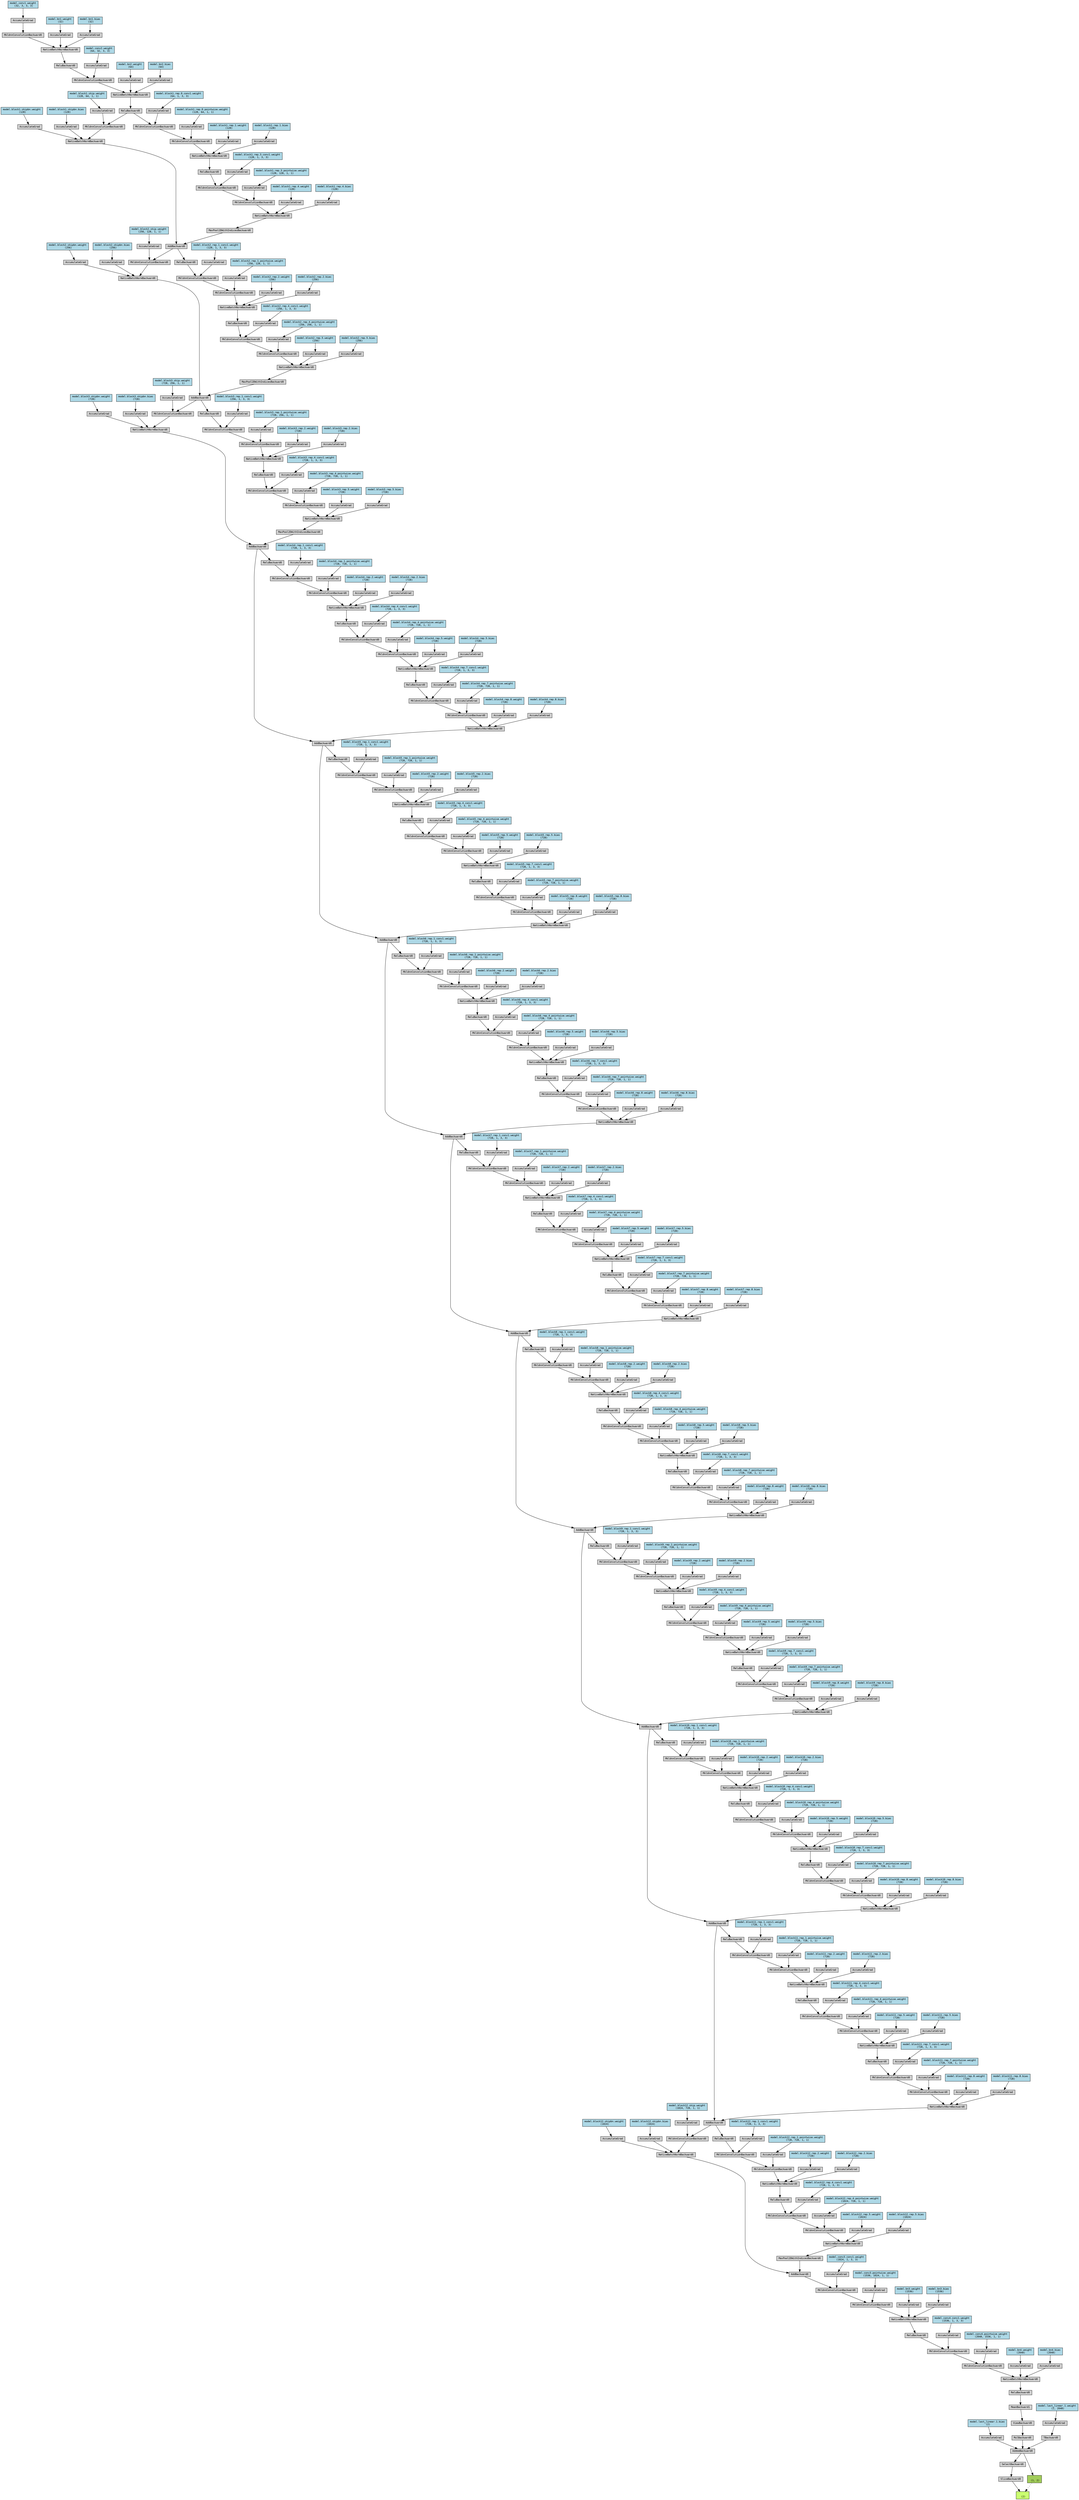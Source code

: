 digraph {
	graph [size="147.6,147.6"]
	node [align=left fontname=monospace fontsize=10 height=0.2 ranksep=0.1 shape=box style=filled]
	139707090206616 [label="
 (2)" fillcolor=darkolivegreen1]
	139707039232744 [label=SliceBackward0]
	139707039232464 -> 139707039232744
	139707039232464 [label=SelectBackward0]
	139707039232856 -> 139707039232464
	139707039232856 [label=AddmmBackward0]
	139707039232688 -> 139707039232856
	139707090301320 [label="model.last_linear.1.bias
 (2)" fillcolor=lightblue]
	139707090301320 -> 139707039232688
	139707039232688 [label=AccumulateGrad]
	139707039232912 -> 139707039232856
	139707039232912 [label=MulBackward0]
	139707039233080 -> 139707039232912
	139707039233080 [label=ViewBackward0]
	139707039233192 -> 139707039233080
	139707039233192 [label=MeanBackward1]
	139707039233304 -> 139707039233192
	139707039233304 [label=ReluBackward0]
	139707039233416 -> 139707039233304
	139707039233416 [label=NativeBatchNormBackward0]
	139707039233528 -> 139707039233416
	139707039233528 [label=MkldnnConvolutionBackward0]
	139707039233752 -> 139707039233528
	139707039233752 [label=MkldnnConvolutionBackward0]
	139707039233920 -> 139707039233752
	139707039233920 [label=ReluBackward0]
	139707039234088 -> 139707039233920
	139707039234088 [label=NativeBatchNormBackward0]
	139707039234200 -> 139707039234088
	139707039234200 [label=MkldnnConvolutionBackward0]
	139707039234424 -> 139707039234200
	139707039234424 [label=MkldnnConvolutionBackward0]
	139707039234592 -> 139707039234424
	139707039234592 [label=AddBackward0]
	139707039234760 -> 139707039234592
	139707039234760 [label=MaxPool2DWithIndicesBackward0]
	139707039234928 -> 139707039234760
	139707039234928 [label=NativeBatchNormBackward0]
	139707039235040 -> 139707039234928
	139707039235040 [label=MkldnnConvolutionBackward0]
	139707039235264 -> 139707039235040
	139707039235264 [label=MkldnnConvolutionBackward0]
	139707039235432 -> 139707039235264
	139707039235432 [label=ReluBackward0]
	139707039235600 -> 139707039235432
	139707039235600 [label=NativeBatchNormBackward0]
	139707039235712 -> 139707039235600
	139707039235712 [label=MkldnnConvolutionBackward0]
	139707039235936 -> 139707039235712
	139707039235936 [label=MkldnnConvolutionBackward0]
	139707039313992 -> 139707039235936
	139707039313992 [label=ReluBackward0]
	139707039314160 -> 139707039313992
	139707039314160 [label=AddBackward0]
	139707039314272 -> 139707039314160
	139707039314272 [label=NativeBatchNormBackward0]
	139707039314440 -> 139707039314272
	139707039314440 [label=MkldnnConvolutionBackward0]
	139707039314664 -> 139707039314440
	139707039314664 [label=MkldnnConvolutionBackward0]
	139707039314832 -> 139707039314664
	139707039314832 [label=ReluBackward0]
	139707039315000 -> 139707039314832
	139707039315000 [label=NativeBatchNormBackward0]
	139707039315168 -> 139707039315000
	139707039315168 [label=MkldnnConvolutionBackward0]
	139707039315392 -> 139707039315168
	139707039315392 [label=MkldnnConvolutionBackward0]
	139707039315560 -> 139707039315392
	139707039315560 [label=ReluBackward0]
	139707039315728 -> 139707039315560
	139707039315728 [label=NativeBatchNormBackward0]
	139707039315896 -> 139707039315728
	139707039315896 [label=MkldnnConvolutionBackward0]
	139707039316120 -> 139707039315896
	139707039316120 [label=MkldnnConvolutionBackward0]
	139707039316288 -> 139707039316120
	139707039316288 [label=ReluBackward0]
	139707039314328 -> 139707039316288
	139707039314328 [label=AddBackward0]
	139707039316568 -> 139707039314328
	139707039316568 [label=NativeBatchNormBackward0]
	139707039316736 -> 139707039316568
	139707039316736 [label=MkldnnConvolutionBackward0]
	139707039316960 -> 139707039316736
	139707039316960 [label=MkldnnConvolutionBackward0]
	139707039317128 -> 139707039316960
	139707039317128 [label=ReluBackward0]
	139707039317296 -> 139707039317128
	139707039317296 [label=NativeBatchNormBackward0]
	139707039317464 -> 139707039317296
	139707039317464 [label=MkldnnConvolutionBackward0]
	139707039317688 -> 139707039317464
	139707039317688 [label=MkldnnConvolutionBackward0]
	139707039317856 -> 139707039317688
	139707039317856 [label=ReluBackward0]
	139707039326280 -> 139707039317856
	139707039326280 [label=NativeBatchNormBackward0]
	139707039326448 -> 139707039326280
	139707039326448 [label=MkldnnConvolutionBackward0]
	139707039326672 -> 139707039326448
	139707039326672 [label=MkldnnConvolutionBackward0]
	139707039326840 -> 139707039326672
	139707039326840 [label=ReluBackward0]
	139707039316624 -> 139707039326840
	139707039316624 [label=AddBackward0]
	139707039327120 -> 139707039316624
	139707039327120 [label=NativeBatchNormBackward0]
	139707039327288 -> 139707039327120
	139707039327288 [label=MkldnnConvolutionBackward0]
	139707039327512 -> 139707039327288
	139707039327512 [label=MkldnnConvolutionBackward0]
	139707039327680 -> 139707039327512
	139707039327680 [label=ReluBackward0]
	139707039327848 -> 139707039327680
	139707039327848 [label=NativeBatchNormBackward0]
	139707039328016 -> 139707039327848
	139707039328016 [label=MkldnnConvolutionBackward0]
	139707039328240 -> 139707039328016
	139707039328240 [label=MkldnnConvolutionBackward0]
	139707039328408 -> 139707039328240
	139707039328408 [label=ReluBackward0]
	139707039328576 -> 139707039328408
	139707039328576 [label=NativeBatchNormBackward0]
	139707039328744 -> 139707039328576
	139707039328744 [label=MkldnnConvolutionBackward0]
	139707039328968 -> 139707039328744
	139707039328968 [label=MkldnnConvolutionBackward0]
	139707039329136 -> 139707039328968
	139707039329136 [label=ReluBackward0]
	139707039327176 -> 139707039329136
	139707039327176 [label=AddBackward0]
	139707039329416 -> 139707039327176
	139707039329416 [label=NativeBatchNormBackward0]
	139707039329584 -> 139707039329416
	139707039329584 [label=MkldnnConvolutionBackward0]
	139707039329808 -> 139707039329584
	139707039329808 [label=MkldnnConvolutionBackward0]
	139707039329976 -> 139707039329808
	139707039329976 [label=ReluBackward0]
	139707039330144 -> 139707039329976
	139707039330144 [label=NativeBatchNormBackward0]
	139707039330376 -> 139707039330144
	139707039330376 [label=MkldnnConvolutionBackward0]
	139707039330600 -> 139707039330376
	139707039330600 [label=MkldnnConvolutionBackward0]
	139707039330768 -> 139707039330600
	139707039330768 [label=ReluBackward0]
	139707039330936 -> 139707039330768
	139707039330936 [label=NativeBatchNormBackward0]
	139707039331104 -> 139707039330936
	139707039331104 [label=MkldnnConvolutionBackward0]
	139707039331328 -> 139707039331104
	139707039331328 [label=MkldnnConvolutionBackward0]
	139707039331496 -> 139707039331328
	139707039331496 [label=ReluBackward0]
	139707039329472 -> 139707039331496
	139707039329472 [label=AddBackward0]
	139707039331776 -> 139707039329472
	139707039331776 [label=NativeBatchNormBackward0]
	139707039331944 -> 139707039331776
	139707039331944 [label=MkldnnConvolutionBackward0]
	139707039332168 -> 139707039331944
	139707039332168 [label=MkldnnConvolutionBackward0]
	139707039332336 -> 139707039332168
	139707039332336 [label=ReluBackward0]
	139707039332504 -> 139707039332336
	139707039332504 [label=NativeBatchNormBackward0]
	139707039332672 -> 139707039332504
	139707039332672 [label=MkldnnConvolutionBackward0]
	139707039332896 -> 139707039332672
	139707039332896 [label=MkldnnConvolutionBackward0]
	139707039333064 -> 139707039332896
	139707039333064 [label=ReluBackward0]
	139707039333232 -> 139707039333064
	139707039333232 [label=NativeBatchNormBackward0]
	139707039333400 -> 139707039333232
	139707039333400 [label=MkldnnConvolutionBackward0]
	139707039333624 -> 139707039333400
	139707039333624 [label=MkldnnConvolutionBackward0]
	139707039333792 -> 139707039333624
	139707039333792 [label=ReluBackward0]
	139707039331832 -> 139707039333792
	139707039331832 [label=AddBackward0]
	139707039334072 -> 139707039331832
	139707039334072 [label=NativeBatchNormBackward0]
	139707039334240 -> 139707039334072
	139707039334240 [label=MkldnnConvolutionBackward0]
	139707039350912 -> 139707039334240
	139707039350912 [label=MkldnnConvolutionBackward0]
	139707039351080 -> 139707039350912
	139707039351080 [label=ReluBackward0]
	139707039351248 -> 139707039351080
	139707039351248 [label=NativeBatchNormBackward0]
	139707039351416 -> 139707039351248
	139707039351416 [label=MkldnnConvolutionBackward0]
	139707039351640 -> 139707039351416
	139707039351640 [label=MkldnnConvolutionBackward0]
	139707039351808 -> 139707039351640
	139707039351808 [label=ReluBackward0]
	139707039351976 -> 139707039351808
	139707039351976 [label=NativeBatchNormBackward0]
	139707039352144 -> 139707039351976
	139707039352144 [label=MkldnnConvolutionBackward0]
	139707039352368 -> 139707039352144
	139707039352368 [label=MkldnnConvolutionBackward0]
	139707039352536 -> 139707039352368
	139707039352536 [label=ReluBackward0]
	139707039334128 -> 139707039352536
	139707039334128 [label=AddBackward0]
	139707039352816 -> 139707039334128
	139707039352816 [label=NativeBatchNormBackward0]
	139707039352984 -> 139707039352816
	139707039352984 [label=MkldnnConvolutionBackward0]
	139707039353208 -> 139707039352984
	139707039353208 [label=MkldnnConvolutionBackward0]
	139707039353376 -> 139707039353208
	139707039353376 [label=ReluBackward0]
	139707039353544 -> 139707039353376
	139707039353544 [label=NativeBatchNormBackward0]
	139707039353712 -> 139707039353544
	139707039353712 [label=MkldnnConvolutionBackward0]
	139707039353936 -> 139707039353712
	139707039353936 [label=MkldnnConvolutionBackward0]
	139707039354104 -> 139707039353936
	139707039354104 [label=ReluBackward0]
	139707039354272 -> 139707039354104
	139707039354272 [label=NativeBatchNormBackward0]
	139707039354440 -> 139707039354272
	139707039354440 [label=MkldnnConvolutionBackward0]
	139707039354664 -> 139707039354440
	139707039354664 [label=MkldnnConvolutionBackward0]
	139707039354832 -> 139707039354664
	139707039354832 [label=ReluBackward0]
	139707039352872 -> 139707039354832
	139707039352872 [label=AddBackward0]
	139707039363368 -> 139707039352872
	139707039363368 [label=NativeBatchNormBackward0]
	139707039363536 -> 139707039363368
	139707039363536 [label=MkldnnConvolutionBackward0]
	139707039363760 -> 139707039363536
	139707039363760 [label=MkldnnConvolutionBackward0]
	139707039363928 -> 139707039363760
	139707039363928 [label=ReluBackward0]
	139707039364096 -> 139707039363928
	139707039364096 [label=NativeBatchNormBackward0]
	139707039364264 -> 139707039364096
	139707039364264 [label=MkldnnConvolutionBackward0]
	139707039364488 -> 139707039364264
	139707039364488 [label=MkldnnConvolutionBackward0]
	139707039364656 -> 139707039364488
	139707039364656 [label=ReluBackward0]
	139707039364824 -> 139707039364656
	139707039364824 [label=NativeBatchNormBackward0]
	139707039364992 -> 139707039364824
	139707039364992 [label=MkldnnConvolutionBackward0]
	139707039365216 -> 139707039364992
	139707039365216 [label=MkldnnConvolutionBackward0]
	139707039365384 -> 139707039365216
	139707039365384 [label=ReluBackward0]
	139707039363424 -> 139707039365384
	139707039363424 [label=AddBackward0]
	139707039365664 -> 139707039363424
	139707039365664 [label=MaxPool2DWithIndicesBackward0]
	139707039365832 -> 139707039365664
	139707039365832 [label=NativeBatchNormBackward0]
	139707039366000 -> 139707039365832
	139707039366000 [label=MkldnnConvolutionBackward0]
	139707039366224 -> 139707039366000
	139707039366224 [label=MkldnnConvolutionBackward0]
	139707039366392 -> 139707039366224
	139707039366392 [label=ReluBackward0]
	139707039366560 -> 139707039366392
	139707039366560 [label=NativeBatchNormBackward0]
	139707039366728 -> 139707039366560
	139707039366728 [label=MkldnnConvolutionBackward0]
	139707039366952 -> 139707039366728
	139707039366952 [label=MkldnnConvolutionBackward0]
	139707039367120 -> 139707039366952
	139707039367120 [label=ReluBackward0]
	139707039375544 -> 139707039367120
	139707039375544 [label=AddBackward0]
	139707039375712 -> 139707039375544
	139707039375712 [label=MaxPool2DWithIndicesBackward0]
	139707039375880 -> 139707039375712
	139707039375880 [label=NativeBatchNormBackward0]
	139707039376048 -> 139707039375880
	139707039376048 [label=MkldnnConvolutionBackward0]
	139707039376272 -> 139707039376048
	139707039376272 [label=MkldnnConvolutionBackward0]
	139707039376440 -> 139707039376272
	139707039376440 [label=ReluBackward0]
	139707039376608 -> 139707039376440
	139707039376608 [label=NativeBatchNormBackward0]
	139707039376776 -> 139707039376608
	139707039376776 [label=MkldnnConvolutionBackward0]
	139707039377000 -> 139707039376776
	139707039377000 [label=MkldnnConvolutionBackward0]
	139707039377168 -> 139707039377000
	139707039377168 [label=ReluBackward0]
	139707039377336 -> 139707039377168
	139707039377336 [label=AddBackward0]
	139707039377504 -> 139707039377336
	139707039377504 [label=MaxPool2DWithIndicesBackward0]
	139707039377672 -> 139707039377504
	139707039377672 [label=NativeBatchNormBackward0]
	139707039377840 -> 139707039377672
	139707039377840 [label=MkldnnConvolutionBackward0]
	139707039378064 -> 139707039377840
	139707039378064 [label=MkldnnConvolutionBackward0]
	139707039378232 -> 139707039378064
	139707039378232 [label=ReluBackward0]
	139707039378400 -> 139707039378232
	139707039378400 [label=NativeBatchNormBackward0]
	139707039378568 -> 139707039378400
	139707039378568 [label=MkldnnConvolutionBackward0]
	139707039378792 -> 139707039378568
	139707039378792 [label=MkldnnConvolutionBackward0]
	139707039378960 -> 139707039378792
	139707039378960 [label=ReluBackward0]
	139707039379128 -> 139707039378960
	139707039379128 [label=NativeBatchNormBackward0]
	139707039379296 -> 139707039379128
	139707039379296 [label=MkldnnConvolutionBackward0]
	139707039383680 -> 139707039379296
	139707039383680 [label=ReluBackward0]
	139707039383848 -> 139707039383680
	139707039383848 [label=NativeBatchNormBackward0]
	139707039384016 -> 139707039383848
	139707039384016 [label=MkldnnConvolutionBackward0]
	139707039384240 -> 139707039384016
	139707198251160 [label="model.conv1.weight
 (32, 3, 3, 3)" fillcolor=lightblue]
	139707198251160 -> 139707039384240
	139707039384240 [label=AccumulateGrad]
	139707039384072 -> 139707039383848
	139707198251240 [label="model.bn1.weight
 (32)" fillcolor=lightblue]
	139707198251240 -> 139707039384072
	139707039384072 [label=AccumulateGrad]
	139707039384128 -> 139707039383848
	139707198251320 [label="model.bn1.bias
 (32)" fillcolor=lightblue]
	139707198251320 -> 139707039384128
	139707039384128 [label=AccumulateGrad]
	139707039383736 -> 139707039379296
	139707198251720 [label="model.conv2.weight
 (64, 32, 3, 3)" fillcolor=lightblue]
	139707198251720 -> 139707039383736
	139707039383736 [label=AccumulateGrad]
	139707039379352 -> 139707039379128
	139707198251800 [label="model.bn2.weight
 (64)" fillcolor=lightblue]
	139707198251800 -> 139707039379352
	139707039379352 [label=AccumulateGrad]
	139707039379408 -> 139707039379128
	139707198251880 [label="model.bn2.bias
 (64)" fillcolor=lightblue]
	139707198251880 -> 139707039379408
	139707039379408 [label=AccumulateGrad]
	139707039379016 -> 139707039378792
	139707198253080 [label="model.block1.rep.0.conv1.weight
 (64, 1, 3, 3)" fillcolor=lightblue]
	139707198253080 -> 139707039379016
	139707039379016 [label=AccumulateGrad]
	139707039378848 -> 139707039378568
	139707198253240 [label="model.block1.rep.0.pointwise.weight
 (128, 64, 1, 1)" fillcolor=lightblue]
	139707198253240 -> 139707039378848
	139707039378848 [label=AccumulateGrad]
	139707039378624 -> 139707039378400
	139707198253320 [label="model.block1.rep.1.weight
 (128)" fillcolor=lightblue]
	139707198253320 -> 139707039378624
	139707039378624 [label=AccumulateGrad]
	139707039378680 -> 139707039378400
	139707198253400 [label="model.block1.rep.1.bias
 (128)" fillcolor=lightblue]
	139707198253400 -> 139707039378680
	139707039378680 [label=AccumulateGrad]
	139707039378288 -> 139707039378064
	139707198253800 [label="model.block1.rep.3.conv1.weight
 (128, 1, 3, 3)" fillcolor=lightblue]
	139707198253800 -> 139707039378288
	139707039378288 [label=AccumulateGrad]
	139707039378120 -> 139707039377840
	139707198253960 [label="model.block1.rep.3.pointwise.weight
 (128, 128, 1, 1)" fillcolor=lightblue]
	139707198253960 -> 139707039378120
	139707039378120 [label=AccumulateGrad]
	139707039377896 -> 139707039377672
	139707198254040 [label="model.block1.rep.4.weight
 (128)" fillcolor=lightblue]
	139707198254040 -> 139707039377896
	139707039377896 [label=AccumulateGrad]
	139707039377952 -> 139707039377672
	139707198254120 [label="model.block1.rep.4.bias
 (128)" fillcolor=lightblue]
	139707198254120 -> 139707039377952
	139707039377952 [label=AccumulateGrad]
	139707039377560 -> 139707039377336
	139707039377560 [label=NativeBatchNormBackward0]
	139707039377728 -> 139707039377560
	139707039377728 [label=MkldnnConvolutionBackward0]
	139707039378960 -> 139707039377728
	139707039378456 -> 139707039377728
	139707198252520 [label="model.block1.skip.weight
 (128, 64, 1, 1)" fillcolor=lightblue]
	139707198252520 -> 139707039378456
	139707039378456 [label=AccumulateGrad]
	139707039378008 -> 139707039377560
	139707198252600 [label="model.block1.skipbn.weight
 (128)" fillcolor=lightblue]
	139707198252600 -> 139707039378008
	139707039378008 [label=AccumulateGrad]
	139707039378176 -> 139707039377560
	139707198252680 [label="model.block1.skipbn.bias
 (128)" fillcolor=lightblue]
	139707198252680 -> 139707039378176
	139707039378176 [label=AccumulateGrad]
	139707039377224 -> 139707039377000
	139707198353480 [label="model.block2.rep.1.conv1.weight
 (128, 1, 3, 3)" fillcolor=lightblue]
	139707198353480 -> 139707039377224
	139707039377224 [label=AccumulateGrad]
	139707039377056 -> 139707039376776
	139707198353640 [label="model.block2.rep.1.pointwise.weight
 (256, 128, 1, 1)" fillcolor=lightblue]
	139707198353640 -> 139707039377056
	139707039377056 [label=AccumulateGrad]
	139707039376832 -> 139707039376608
	139707198353720 [label="model.block2.rep.2.weight
 (256)" fillcolor=lightblue]
	139707198353720 -> 139707039376832
	139707039376832 [label=AccumulateGrad]
	139707039376888 -> 139707039376608
	139707198353800 [label="model.block2.rep.2.bias
 (256)" fillcolor=lightblue]
	139707198353800 -> 139707039376888
	139707039376888 [label=AccumulateGrad]
	139707039376496 -> 139707039376272
	139707198354200 [label="model.block2.rep.4.conv1.weight
 (256, 1, 3, 3)" fillcolor=lightblue]
	139707198354200 -> 139707039376496
	139707039376496 [label=AccumulateGrad]
	139707039376328 -> 139707039376048
	139707198354360 [label="model.block2.rep.4.pointwise.weight
 (256, 256, 1, 1)" fillcolor=lightblue]
	139707198354360 -> 139707039376328
	139707039376328 [label=AccumulateGrad]
	139707039376104 -> 139707039375880
	139707198354440 [label="model.block2.rep.5.weight
 (256)" fillcolor=lightblue]
	139707198354440 -> 139707039376104
	139707039376104 [label=AccumulateGrad]
	139707039376160 -> 139707039375880
	139707198354520 [label="model.block2.rep.5.bias
 (256)" fillcolor=lightblue]
	139707198354520 -> 139707039376160
	139707039376160 [label=AccumulateGrad]
	139707039375768 -> 139707039375544
	139707039375768 [label=NativeBatchNormBackward0]
	139707039375936 -> 139707039375768
	139707039375936 [label=MkldnnConvolutionBackward0]
	139707039377336 -> 139707039375936
	139707039376664 -> 139707039375936
	139707198254520 [label="model.block2.skip.weight
 (256, 128, 1, 1)" fillcolor=lightblue]
	139707198254520 -> 139707039376664
	139707039376664 [label=AccumulateGrad]
	139707039376216 -> 139707039375768
	139707198254600 [label="model.block2.skipbn.weight
 (256)" fillcolor=lightblue]
	139707198254600 -> 139707039376216
	139707039376216 [label=AccumulateGrad]
	139707039376384 -> 139707039375768
	139707198254680 [label="model.block2.skipbn.bias
 (256)" fillcolor=lightblue]
	139707198254680 -> 139707039376384
	139707039376384 [label=AccumulateGrad]
	139707039375432 -> 139707039366952
	139707198355480 [label="model.block3.rep.1.conv1.weight
 (256, 1, 3, 3)" fillcolor=lightblue]
	139707198355480 -> 139707039375432
	139707039375432 [label=AccumulateGrad]
	139707039367008 -> 139707039366728
	139707198355640 [label="model.block3.rep.1.pointwise.weight
 (728, 256, 1, 1)" fillcolor=lightblue]
	139707198355640 -> 139707039367008
	139707039367008 [label=AccumulateGrad]
	139707039366784 -> 139707039366560
	139707198355720 [label="model.block3.rep.2.weight
 (728)" fillcolor=lightblue]
	139707198355720 -> 139707039366784
	139707039366784 [label=AccumulateGrad]
	139707039366840 -> 139707039366560
	139707198355800 [label="model.block3.rep.2.bias
 (728)" fillcolor=lightblue]
	139707198355800 -> 139707039366840
	139707039366840 [label=AccumulateGrad]
	139707039366448 -> 139707039366224
	139707198356200 [label="model.block3.rep.4.conv1.weight
 (728, 1, 3, 3)" fillcolor=lightblue]
	139707198356200 -> 139707039366448
	139707039366448 [label=AccumulateGrad]
	139707039366280 -> 139707039366000
	139707198356360 [label="model.block3.rep.4.pointwise.weight
 (728, 728, 1, 1)" fillcolor=lightblue]
	139707198356360 -> 139707039366280
	139707039366280 [label=AccumulateGrad]
	139707039366056 -> 139707039365832
	139707198356440 [label="model.block3.rep.5.weight
 (728)" fillcolor=lightblue]
	139707198356440 -> 139707039366056
	139707039366056 [label=AccumulateGrad]
	139707039366112 -> 139707039365832
	139707198356520 [label="model.block3.rep.5.bias
 (728)" fillcolor=lightblue]
	139707198356520 -> 139707039366112
	139707039366112 [label=AccumulateGrad]
	139707039365720 -> 139707039363424
	139707039365720 [label=NativeBatchNormBackward0]
	139707039365888 -> 139707039365720
	139707039365888 [label=MkldnnConvolutionBackward0]
	139707039375544 -> 139707039365888
	139707039366616 -> 139707039365888
	139707198354920 [label="model.block3.skip.weight
 (728, 256, 1, 1)" fillcolor=lightblue]
	139707198354920 -> 139707039366616
	139707039366616 [label=AccumulateGrad]
	139707039366168 -> 139707039365720
	139707198355000 [label="model.block3.skipbn.weight
 (728)" fillcolor=lightblue]
	139707198355000 -> 139707039366168
	139707039366168 [label=AccumulateGrad]
	139707039366336 -> 139707039365720
	139707198355080 [label="model.block3.skipbn.bias
 (728)" fillcolor=lightblue]
	139707198355080 -> 139707039366336
	139707039366336 [label=AccumulateGrad]
	139707039365440 -> 139707039365216
	139707198356920 [label="model.block4.rep.1.conv1.weight
 (728, 1, 3, 3)" fillcolor=lightblue]
	139707198356920 -> 139707039365440
	139707039365440 [label=AccumulateGrad]
	139707039365272 -> 139707039364992
	139707198357080 [label="model.block4.rep.1.pointwise.weight
 (728, 728, 1, 1)" fillcolor=lightblue]
	139707198357080 -> 139707039365272
	139707039365272 [label=AccumulateGrad]
	139707039365048 -> 139707039364824
	139707198357160 [label="model.block4.rep.2.weight
 (728)" fillcolor=lightblue]
	139707198357160 -> 139707039365048
	139707039365048 [label=AccumulateGrad]
	139707039365104 -> 139707039364824
	139707198357240 [label="model.block4.rep.2.bias
 (728)" fillcolor=lightblue]
	139707198357240 -> 139707039365104
	139707039365104 [label=AccumulateGrad]
	139707039364712 -> 139707039364488
	139707198451944 [label="model.block4.rep.4.conv1.weight
 (728, 1, 3, 3)" fillcolor=lightblue]
	139707198451944 -> 139707039364712
	139707039364712 [label=AccumulateGrad]
	139707039364544 -> 139707039364264
	139707198452104 [label="model.block4.rep.4.pointwise.weight
 (728, 728, 1, 1)" fillcolor=lightblue]
	139707198452104 -> 139707039364544
	139707039364544 [label=AccumulateGrad]
	139707039364320 -> 139707039364096
	139707198452184 [label="model.block4.rep.5.weight
 (728)" fillcolor=lightblue]
	139707198452184 -> 139707039364320
	139707039364320 [label=AccumulateGrad]
	139707039364376 -> 139707039364096
	139707198452264 [label="model.block4.rep.5.bias
 (728)" fillcolor=lightblue]
	139707198452264 -> 139707039364376
	139707039364376 [label=AccumulateGrad]
	139707039363984 -> 139707039363760
	139707198452664 [label="model.block4.rep.7.conv1.weight
 (728, 1, 3, 3)" fillcolor=lightblue]
	139707198452664 -> 139707039363984
	139707039363984 [label=AccumulateGrad]
	139707039363816 -> 139707039363536
	139707198452824 [label="model.block4.rep.7.pointwise.weight
 (728, 728, 1, 1)" fillcolor=lightblue]
	139707198452824 -> 139707039363816
	139707039363816 [label=AccumulateGrad]
	139707039363592 -> 139707039363368
	139707198452904 [label="model.block4.rep.8.weight
 (728)" fillcolor=lightblue]
	139707198452904 -> 139707039363592
	139707039363592 [label=AccumulateGrad]
	139707039363648 -> 139707039363368
	139707198452984 [label="model.block4.rep.8.bias
 (728)" fillcolor=lightblue]
	139707198452984 -> 139707039363648
	139707039363648 [label=AccumulateGrad]
	139707039363424 -> 139707039352872
	139707039363144 -> 139707039354664
	139707198453384 [label="model.block5.rep.1.conv1.weight
 (728, 1, 3, 3)" fillcolor=lightblue]
	139707198453384 -> 139707039363144
	139707039363144 [label=AccumulateGrad]
	139707039354720 -> 139707039354440
	139707198453544 [label="model.block5.rep.1.pointwise.weight
 (728, 728, 1, 1)" fillcolor=lightblue]
	139707198453544 -> 139707039354720
	139707039354720 [label=AccumulateGrad]
	139707039354496 -> 139707039354272
	139707198453624 [label="model.block5.rep.2.weight
 (728)" fillcolor=lightblue]
	139707198453624 -> 139707039354496
	139707039354496 [label=AccumulateGrad]
	139707039354552 -> 139707039354272
	139707198453704 [label="model.block5.rep.2.bias
 (728)" fillcolor=lightblue]
	139707198453704 -> 139707039354552
	139707039354552 [label=AccumulateGrad]
	139707039354160 -> 139707039353936
	139707198454104 [label="model.block5.rep.4.conv1.weight
 (728, 1, 3, 3)" fillcolor=lightblue]
	139707198454104 -> 139707039354160
	139707039354160 [label=AccumulateGrad]
	139707039353992 -> 139707039353712
	139707198454264 [label="model.block5.rep.4.pointwise.weight
 (728, 728, 1, 1)" fillcolor=lightblue]
	139707198454264 -> 139707039353992
	139707039353992 [label=AccumulateGrad]
	139707039353768 -> 139707039353544
	139707198454344 [label="model.block5.rep.5.weight
 (728)" fillcolor=lightblue]
	139707198454344 -> 139707039353768
	139707039353768 [label=AccumulateGrad]
	139707039353824 -> 139707039353544
	139707198454424 [label="model.block5.rep.5.bias
 (728)" fillcolor=lightblue]
	139707198454424 -> 139707039353824
	139707039353824 [label=AccumulateGrad]
	139707039353432 -> 139707039353208
	139707198454824 [label="model.block5.rep.7.conv1.weight
 (728, 1, 3, 3)" fillcolor=lightblue]
	139707198454824 -> 139707039353432
	139707039353432 [label=AccumulateGrad]
	139707039353264 -> 139707039352984
	139707198454984 [label="model.block5.rep.7.pointwise.weight
 (728, 728, 1, 1)" fillcolor=lightblue]
	139707198454984 -> 139707039353264
	139707039353264 [label=AccumulateGrad]
	139707039353040 -> 139707039352816
	139707198455064 [label="model.block5.rep.8.weight
 (728)" fillcolor=lightblue]
	139707198455064 -> 139707039353040
	139707039353040 [label=AccumulateGrad]
	139707039353096 -> 139707039352816
	139707198455144 [label="model.block5.rep.8.bias
 (728)" fillcolor=lightblue]
	139707198455144 -> 139707039353096
	139707039353096 [label=AccumulateGrad]
	139707039352872 -> 139707039334128
	139707039352592 -> 139707039352368
	139707198455544 [label="model.block6.rep.1.conv1.weight
 (728, 1, 3, 3)" fillcolor=lightblue]
	139707198455544 -> 139707039352592
	139707039352592 [label=AccumulateGrad]
	139707039352424 -> 139707039352144
	139707198455704 [label="model.block6.rep.1.pointwise.weight
 (728, 728, 1, 1)" fillcolor=lightblue]
	139707198455704 -> 139707039352424
	139707039352424 [label=AccumulateGrad]
	139707039352200 -> 139707039351976
	139707187425352 [label="model.block6.rep.2.weight
 (728)" fillcolor=lightblue]
	139707187425352 -> 139707039352200
	139707039352200 [label=AccumulateGrad]
	139707039352256 -> 139707039351976
	139707187425432 [label="model.block6.rep.2.bias
 (728)" fillcolor=lightblue]
	139707187425432 -> 139707039352256
	139707039352256 [label=AccumulateGrad]
	139707039351864 -> 139707039351640
	139707187425832 [label="model.block6.rep.4.conv1.weight
 (728, 1, 3, 3)" fillcolor=lightblue]
	139707187425832 -> 139707039351864
	139707039351864 [label=AccumulateGrad]
	139707039351696 -> 139707039351416
	139707187425992 [label="model.block6.rep.4.pointwise.weight
 (728, 728, 1, 1)" fillcolor=lightblue]
	139707187425992 -> 139707039351696
	139707039351696 [label=AccumulateGrad]
	139707039351472 -> 139707039351248
	139707187426072 [label="model.block6.rep.5.weight
 (728)" fillcolor=lightblue]
	139707187426072 -> 139707039351472
	139707039351472 [label=AccumulateGrad]
	139707039351528 -> 139707039351248
	139707187426152 [label="model.block6.rep.5.bias
 (728)" fillcolor=lightblue]
	139707187426152 -> 139707039351528
	139707039351528 [label=AccumulateGrad]
	139707039351136 -> 139707039350912
	139707187426552 [label="model.block6.rep.7.conv1.weight
 (728, 1, 3, 3)" fillcolor=lightblue]
	139707187426552 -> 139707039351136
	139707039351136 [label=AccumulateGrad]
	139707039350968 -> 139707039334240
	139707187426712 [label="model.block6.rep.7.pointwise.weight
 (728, 728, 1, 1)" fillcolor=lightblue]
	139707187426712 -> 139707039350968
	139707039350968 [label=AccumulateGrad]
	139707039334296 -> 139707039334072
	139707187426792 [label="model.block6.rep.8.weight
 (728)" fillcolor=lightblue]
	139707187426792 -> 139707039334296
	139707039334296 [label=AccumulateGrad]
	139707039334352 -> 139707039334072
	139707187426872 [label="model.block6.rep.8.bias
 (728)" fillcolor=lightblue]
	139707187426872 -> 139707039334352
	139707039334352 [label=AccumulateGrad]
	139707039334128 -> 139707039331832
	139707039333848 -> 139707039333624
	139707187427272 [label="model.block7.rep.1.conv1.weight
 (728, 1, 3, 3)" fillcolor=lightblue]
	139707187427272 -> 139707039333848
	139707039333848 [label=AccumulateGrad]
	139707039333680 -> 139707039333400
	139707187427432 [label="model.block7.rep.1.pointwise.weight
 (728, 728, 1, 1)" fillcolor=lightblue]
	139707187427432 -> 139707039333680
	139707039333680 [label=AccumulateGrad]
	139707039333456 -> 139707039333232
	139707187427512 [label="model.block7.rep.2.weight
 (728)" fillcolor=lightblue]
	139707187427512 -> 139707039333456
	139707039333456 [label=AccumulateGrad]
	139707039333512 -> 139707039333232
	139707187427592 [label="model.block7.rep.2.bias
 (728)" fillcolor=lightblue]
	139707187427592 -> 139707039333512
	139707039333512 [label=AccumulateGrad]
	139707039333120 -> 139707039332896
	139707187427992 [label="model.block7.rep.4.conv1.weight
 (728, 1, 3, 3)" fillcolor=lightblue]
	139707187427992 -> 139707039333120
	139707039333120 [label=AccumulateGrad]
	139707039332952 -> 139707039332672
	139707187428152 [label="model.block7.rep.4.pointwise.weight
 (728, 728, 1, 1)" fillcolor=lightblue]
	139707187428152 -> 139707039332952
	139707039332952 [label=AccumulateGrad]
	139707039332728 -> 139707039332504
	139707187428232 [label="model.block7.rep.5.weight
 (728)" fillcolor=lightblue]
	139707187428232 -> 139707039332728
	139707039332728 [label=AccumulateGrad]
	139707039332784 -> 139707039332504
	139707187428312 [label="model.block7.rep.5.bias
 (728)" fillcolor=lightblue]
	139707187428312 -> 139707039332784
	139707039332784 [label=AccumulateGrad]
	139707039332392 -> 139707039332168
	139707187428712 [label="model.block7.rep.7.conv1.weight
 (728, 1, 3, 3)" fillcolor=lightblue]
	139707187428712 -> 139707039332392
	139707039332392 [label=AccumulateGrad]
	139707039332224 -> 139707039331944
	139707187428872 [label="model.block7.rep.7.pointwise.weight
 (728, 728, 1, 1)" fillcolor=lightblue]
	139707187428872 -> 139707039332224
	139707039332224 [label=AccumulateGrad]
	139707039332000 -> 139707039331776
	139707187428952 [label="model.block7.rep.8.weight
 (728)" fillcolor=lightblue]
	139707187428952 -> 139707039332000
	139707039332000 [label=AccumulateGrad]
	139707039332056 -> 139707039331776
	139707187429032 [label="model.block7.rep.8.bias
 (728)" fillcolor=lightblue]
	139707187429032 -> 139707039332056
	139707039332056 [label=AccumulateGrad]
	139707039331832 -> 139707039329472
	139707039331552 -> 139707039331328
	139707187540120 [label="model.block8.rep.1.conv1.weight
 (728, 1, 3, 3)" fillcolor=lightblue]
	139707187540120 -> 139707039331552
	139707039331552 [label=AccumulateGrad]
	139707039331384 -> 139707039331104
	139707187540280 [label="model.block8.rep.1.pointwise.weight
 (728, 728, 1, 1)" fillcolor=lightblue]
	139707187540280 -> 139707039331384
	139707039331384 [label=AccumulateGrad]
	139707039331160 -> 139707039330936
	139707187540360 [label="model.block8.rep.2.weight
 (728)" fillcolor=lightblue]
	139707187540360 -> 139707039331160
	139707039331160 [label=AccumulateGrad]
	139707039331216 -> 139707039330936
	139707187540440 [label="model.block8.rep.2.bias
 (728)" fillcolor=lightblue]
	139707187540440 -> 139707039331216
	139707039331216 [label=AccumulateGrad]
	139707039330824 -> 139707039330600
	139707187540840 [label="model.block8.rep.4.conv1.weight
 (728, 1, 3, 3)" fillcolor=lightblue]
	139707187540840 -> 139707039330824
	139707039330824 [label=AccumulateGrad]
	139707039330656 -> 139707039330376
	139707187541000 [label="model.block8.rep.4.pointwise.weight
 (728, 728, 1, 1)" fillcolor=lightblue]
	139707187541000 -> 139707039330656
	139707039330656 [label=AccumulateGrad]
	139707039330432 -> 139707039330144
	139707187541080 [label="model.block8.rep.5.weight
 (728)" fillcolor=lightblue]
	139707187541080 -> 139707039330432
	139707039330432 [label=AccumulateGrad]
	139707039330488 -> 139707039330144
	139707187541160 [label="model.block8.rep.5.bias
 (728)" fillcolor=lightblue]
	139707187541160 -> 139707039330488
	139707039330488 [label=AccumulateGrad]
	139707039330032 -> 139707039329808
	139707187541560 [label="model.block8.rep.7.conv1.weight
 (728, 1, 3, 3)" fillcolor=lightblue]
	139707187541560 -> 139707039330032
	139707039330032 [label=AccumulateGrad]
	139707039329864 -> 139707039329584
	139707187541720 [label="model.block8.rep.7.pointwise.weight
 (728, 728, 1, 1)" fillcolor=lightblue]
	139707187541720 -> 139707039329864
	139707039329864 [label=AccumulateGrad]
	139707039329640 -> 139707039329416
	139707187541800 [label="model.block8.rep.8.weight
 (728)" fillcolor=lightblue]
	139707187541800 -> 139707039329640
	139707039329640 [label=AccumulateGrad]
	139707039329696 -> 139707039329416
	139707187541880 [label="model.block8.rep.8.bias
 (728)" fillcolor=lightblue]
	139707187541880 -> 139707039329696
	139707039329696 [label=AccumulateGrad]
	139707039329472 -> 139707039327176
	139707039329192 -> 139707039328968
	139707187542280 [label="model.block9.rep.1.conv1.weight
 (728, 1, 3, 3)" fillcolor=lightblue]
	139707187542280 -> 139707039329192
	139707039329192 [label=AccumulateGrad]
	139707039329024 -> 139707039328744
	139707187542440 [label="model.block9.rep.1.pointwise.weight
 (728, 728, 1, 1)" fillcolor=lightblue]
	139707187542440 -> 139707039329024
	139707039329024 [label=AccumulateGrad]
	139707039328800 -> 139707039328576
	139707187542520 [label="model.block9.rep.2.weight
 (728)" fillcolor=lightblue]
	139707187542520 -> 139707039328800
	139707039328800 [label=AccumulateGrad]
	139707039328856 -> 139707039328576
	139707187542600 [label="model.block9.rep.2.bias
 (728)" fillcolor=lightblue]
	139707187542600 -> 139707039328856
	139707039328856 [label=AccumulateGrad]
	139707039328464 -> 139707039328240
	139707187543000 [label="model.block9.rep.4.conv1.weight
 (728, 1, 3, 3)" fillcolor=lightblue]
	139707187543000 -> 139707039328464
	139707039328464 [label=AccumulateGrad]
	139707039328296 -> 139707039328016
	139707187543160 [label="model.block9.rep.4.pointwise.weight
 (728, 728, 1, 1)" fillcolor=lightblue]
	139707187543160 -> 139707039328296
	139707039328296 [label=AccumulateGrad]
	139707039328072 -> 139707039327848
	139707187543240 [label="model.block9.rep.5.weight
 (728)" fillcolor=lightblue]
	139707187543240 -> 139707039328072
	139707039328072 [label=AccumulateGrad]
	139707039328128 -> 139707039327848
	139707187543320 [label="model.block9.rep.5.bias
 (728)" fillcolor=lightblue]
	139707187543320 -> 139707039328128
	139707039328128 [label=AccumulateGrad]
	139707039327736 -> 139707039327512
	139707187543720 [label="model.block9.rep.7.conv1.weight
 (728, 1, 3, 3)" fillcolor=lightblue]
	139707187543720 -> 139707039327736
	139707039327736 [label=AccumulateGrad]
	139707039327568 -> 139707039327288
	139707187543880 [label="model.block9.rep.7.pointwise.weight
 (728, 728, 1, 1)" fillcolor=lightblue]
	139707187543880 -> 139707039327568
	139707039327568 [label=AccumulateGrad]
	139707039327344 -> 139707039327120
	139707187543960 [label="model.block9.rep.8.weight
 (728)" fillcolor=lightblue]
	139707187543960 -> 139707039327344
	139707039327344 [label=AccumulateGrad]
	139707039327400 -> 139707039327120
	139707187626056 [label="model.block9.rep.8.bias
 (728)" fillcolor=lightblue]
	139707187626056 -> 139707039327400
	139707039327400 [label=AccumulateGrad]
	139707039327176 -> 139707039316624
	139707039326896 -> 139707039326672
	139707187626456 [label="model.block10.rep.1.conv1.weight
 (728, 1, 3, 3)" fillcolor=lightblue]
	139707187626456 -> 139707039326896
	139707039326896 [label=AccumulateGrad]
	139707039326728 -> 139707039326448
	139707187626616 [label="model.block10.rep.1.pointwise.weight
 (728, 728, 1, 1)" fillcolor=lightblue]
	139707187626616 -> 139707039326728
	139707039326728 [label=AccumulateGrad]
	139707039326504 -> 139707039326280
	139707187626696 [label="model.block10.rep.2.weight
 (728)" fillcolor=lightblue]
	139707187626696 -> 139707039326504
	139707039326504 [label=AccumulateGrad]
	139707039326560 -> 139707039326280
	139707187626776 [label="model.block10.rep.2.bias
 (728)" fillcolor=lightblue]
	139707187626776 -> 139707039326560
	139707039326560 [label=AccumulateGrad]
	139707039317912 -> 139707039317688
	139707187627176 [label="model.block10.rep.4.conv1.weight
 (728, 1, 3, 3)" fillcolor=lightblue]
	139707187627176 -> 139707039317912
	139707039317912 [label=AccumulateGrad]
	139707039317744 -> 139707039317464
	139707187627336 [label="model.block10.rep.4.pointwise.weight
 (728, 728, 1, 1)" fillcolor=lightblue]
	139707187627336 -> 139707039317744
	139707039317744 [label=AccumulateGrad]
	139707039317520 -> 139707039317296
	139707187627416 [label="model.block10.rep.5.weight
 (728)" fillcolor=lightblue]
	139707187627416 -> 139707039317520
	139707039317520 [label=AccumulateGrad]
	139707039317576 -> 139707039317296
	139707187627496 [label="model.block10.rep.5.bias
 (728)" fillcolor=lightblue]
	139707187627496 -> 139707039317576
	139707039317576 [label=AccumulateGrad]
	139707039317184 -> 139707039316960
	139707187627896 [label="model.block10.rep.7.conv1.weight
 (728, 1, 3, 3)" fillcolor=lightblue]
	139707187627896 -> 139707039317184
	139707039317184 [label=AccumulateGrad]
	139707039317016 -> 139707039316736
	139707187628056 [label="model.block10.rep.7.pointwise.weight
 (728, 728, 1, 1)" fillcolor=lightblue]
	139707187628056 -> 139707039317016
	139707039317016 [label=AccumulateGrad]
	139707039316792 -> 139707039316568
	139707187628136 [label="model.block10.rep.8.weight
 (728)" fillcolor=lightblue]
	139707187628136 -> 139707039316792
	139707039316792 [label=AccumulateGrad]
	139707039316848 -> 139707039316568
	139707187628216 [label="model.block10.rep.8.bias
 (728)" fillcolor=lightblue]
	139707187628216 -> 139707039316848
	139707039316848 [label=AccumulateGrad]
	139707039316624 -> 139707039314328
	139707039316344 -> 139707039316120
	139707187628616 [label="model.block11.rep.1.conv1.weight
 (728, 1, 3, 3)" fillcolor=lightblue]
	139707187628616 -> 139707039316344
	139707039316344 [label=AccumulateGrad]
	139707039316176 -> 139707039315896
	139707187628776 [label="model.block11.rep.1.pointwise.weight
 (728, 728, 1, 1)" fillcolor=lightblue]
	139707187628776 -> 139707039316176
	139707039316176 [label=AccumulateGrad]
	139707039315952 -> 139707039315728
	139707187628856 [label="model.block11.rep.2.weight
 (728)" fillcolor=lightblue]
	139707187628856 -> 139707039315952
	139707039315952 [label=AccumulateGrad]
	139707039316008 -> 139707039315728
	139707187628936 [label="model.block11.rep.2.bias
 (728)" fillcolor=lightblue]
	139707187628936 -> 139707039316008
	139707039316008 [label=AccumulateGrad]
	139707039315616 -> 139707039315392
	139707187629336 [label="model.block11.rep.4.conv1.weight
 (728, 1, 3, 3)" fillcolor=lightblue]
	139707187629336 -> 139707039315616
	139707039315616 [label=AccumulateGrad]
	139707039315448 -> 139707039315168
	139707187629496 [label="model.block11.rep.4.pointwise.weight
 (728, 728, 1, 1)" fillcolor=lightblue]
	139707187629496 -> 139707039315448
	139707039315448 [label=AccumulateGrad]
	139707039315224 -> 139707039315000
	139707187629576 [label="model.block11.rep.5.weight
 (728)" fillcolor=lightblue]
	139707187629576 -> 139707039315224
	139707039315224 [label=AccumulateGrad]
	139707039315280 -> 139707039315000
	139707187629656 [label="model.block11.rep.5.bias
 (728)" fillcolor=lightblue]
	139707187629656 -> 139707039315280
	139707039315280 [label=AccumulateGrad]
	139707039314888 -> 139707039314664
	139707090202696 [label="model.block11.rep.7.conv1.weight
 (728, 1, 3, 3)" fillcolor=lightblue]
	139707090202696 -> 139707039314888
	139707039314888 [label=AccumulateGrad]
	139707039314720 -> 139707039314440
	139707090202856 [label="model.block11.rep.7.pointwise.weight
 (728, 728, 1, 1)" fillcolor=lightblue]
	139707090202856 -> 139707039314720
	139707039314720 [label=AccumulateGrad]
	139707039314496 -> 139707039314272
	139707090202936 [label="model.block11.rep.8.weight
 (728)" fillcolor=lightblue]
	139707090202936 -> 139707039314496
	139707039314496 [label=AccumulateGrad]
	139707039314552 -> 139707039314272
	139707090203016 [label="model.block11.rep.8.bias
 (728)" fillcolor=lightblue]
	139707090203016 -> 139707039314552
	139707039314552 [label=AccumulateGrad]
	139707039314328 -> 139707039314160
	139707039314048 -> 139707039235936
	139707090203976 [label="model.block12.rep.1.conv1.weight
 (728, 1, 3, 3)" fillcolor=lightblue]
	139707090203976 -> 139707039314048
	139707039314048 [label=AccumulateGrad]
	139707039235992 -> 139707039235712
	139707090204136 [label="model.block12.rep.1.pointwise.weight
 (728, 728, 1, 1)" fillcolor=lightblue]
	139707090204136 -> 139707039235992
	139707039235992 [label=AccumulateGrad]
	139707039235768 -> 139707039235600
	139707090204216 [label="model.block12.rep.2.weight
 (728)" fillcolor=lightblue]
	139707090204216 -> 139707039235768
	139707039235768 [label=AccumulateGrad]
	139707039235824 -> 139707039235600
	139707090204296 [label="model.block12.rep.2.bias
 (728)" fillcolor=lightblue]
	139707090204296 -> 139707039235824
	139707039235824 [label=AccumulateGrad]
	139707039235488 -> 139707039235264
	139707090204696 [label="model.block12.rep.4.conv1.weight
 (728, 1, 3, 3)" fillcolor=lightblue]
	139707090204696 -> 139707039235488
	139707039235488 [label=AccumulateGrad]
	139707039235320 -> 139707039235040
	139707090204856 [label="model.block12.rep.4.pointwise.weight
 (1024, 728, 1, 1)" fillcolor=lightblue]
	139707090204856 -> 139707039235320
	139707039235320 [label=AccumulateGrad]
	139707039235096 -> 139707039234928
	139707090204936 [label="model.block12.rep.5.weight
 (1024)" fillcolor=lightblue]
	139707090204936 -> 139707039235096
	139707039235096 [label=AccumulateGrad]
	139707039235152 -> 139707039234928
	139707090205016 [label="model.block12.rep.5.bias
 (1024)" fillcolor=lightblue]
	139707090205016 -> 139707039235152
	139707039235152 [label=AccumulateGrad]
	139707039234816 -> 139707039234592
	139707039234816 [label=NativeBatchNormBackward0]
	139707039234984 -> 139707039234816
	139707039234984 [label=MkldnnConvolutionBackward0]
	139707039314160 -> 139707039234984
	139707039235656 -> 139707039234984
	139707090203416 [label="model.block12.skip.weight
 (1024, 728, 1, 1)" fillcolor=lightblue]
	139707090203416 -> 139707039235656
	139707039235656 [label=AccumulateGrad]
	139707039235208 -> 139707039234816
	139707090203496 [label="model.block12.skipbn.weight
 (1024)" fillcolor=lightblue]
	139707090203496 -> 139707039235208
	139707039235208 [label=AccumulateGrad]
	139707039235376 -> 139707039234816
	139707090203576 [label="model.block12.skipbn.bias
 (1024)" fillcolor=lightblue]
	139707090203576 -> 139707039235376
	139707039235376 [label=AccumulateGrad]
	139707039234648 -> 139707039234424
	139707090205416 [label="model.conv3.conv1.weight
 (1024, 1, 3, 3)" fillcolor=lightblue]
	139707090205416 -> 139707039234648
	139707039234648 [label=AccumulateGrad]
	139707039234480 -> 139707039234200
	139707090205576 [label="model.conv3.pointwise.weight
 (1536, 1024, 1, 1)" fillcolor=lightblue]
	139707090205576 -> 139707039234480
	139707039234480 [label=AccumulateGrad]
	139707039234256 -> 139707039234088
	139707090205656 [label="model.bn3.weight
 (1536)" fillcolor=lightblue]
	139707090205656 -> 139707039234256
	139707039234256 [label=AccumulateGrad]
	139707039234312 -> 139707039234088
	139707090205736 [label="model.bn3.bias
 (1536)" fillcolor=lightblue]
	139707090205736 -> 139707039234312
	139707039234312 [label=AccumulateGrad]
	139707039233976 -> 139707039233752
	139707090206136 [label="model.conv4.conv1.weight
 (1536, 1, 3, 3)" fillcolor=lightblue]
	139707090206136 -> 139707039233976
	139707039233976 [label=AccumulateGrad]
	139707039233808 -> 139707039233528
	139707090206296 [label="model.conv4.pointwise.weight
 (2048, 1536, 1, 1)" fillcolor=lightblue]
	139707090206296 -> 139707039233808
	139707039233808 [label=AccumulateGrad]
	139707039233584 -> 139707039233416
	139707090206376 [label="model.bn4.weight
 (2048)" fillcolor=lightblue]
	139707090206376 -> 139707039233584
	139707039233584 [label=AccumulateGrad]
	139707039233640 -> 139707039233416
	139707090206456 [label="model.bn4.bias
 (2048)" fillcolor=lightblue]
	139707090206456 -> 139707039233640
	139707039233640 [label=AccumulateGrad]
	139707039232968 -> 139707039232856
	139707039232968 [label=TBackward0]
	139707039233136 -> 139707039232968
	139707090301240 [label="model.last_linear.1.weight
 (2, 2048)" fillcolor=lightblue]
	139707090301240 -> 139707039233136
	139707039233136 [label=AccumulateGrad]
	139707039232744 -> 139707090206616
	139707039258248 [label="
 (1, 2)" fillcolor=darkolivegreen3]
	139707039232856 -> 139707039258248
	139707039258248 -> 139707090206616 [style=dotted]
}
